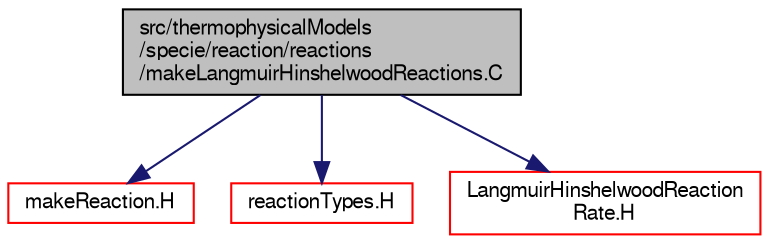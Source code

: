 digraph "src/thermophysicalModels/specie/reaction/reactions/makeLangmuirHinshelwoodReactions.C"
{
  bgcolor="transparent";
  edge [fontname="FreeSans",fontsize="10",labelfontname="FreeSans",labelfontsize="10"];
  node [fontname="FreeSans",fontsize="10",shape=record];
  Node0 [label="src/thermophysicalModels\l/specie/reaction/reactions\l/makeLangmuirHinshelwoodReactions.C",height=0.2,width=0.4,color="black", fillcolor="grey75", style="filled", fontcolor="black"];
  Node0 -> Node1 [color="midnightblue",fontsize="10",style="solid",fontname="FreeSans"];
  Node1 [label="makeReaction.H",height=0.2,width=0.4,color="red",URL="$a16547.html",tooltip="Macros for instantiating reactions on given thermo packages. "];
  Node0 -> Node132 [color="midnightblue",fontsize="10",style="solid",fontname="FreeSans"];
  Node132 [label="reactionTypes.H",height=0.2,width=0.4,color="red",URL="$a16460.html",tooltip="Type definitions for reactions. "];
  Node0 -> Node142 [color="midnightblue",fontsize="10",style="solid",fontname="FreeSans"];
  Node142 [label="LangmuirHinshelwoodReaction\lRate.H",height=0.2,width=0.4,color="red",URL="$a16520.html"];
}
